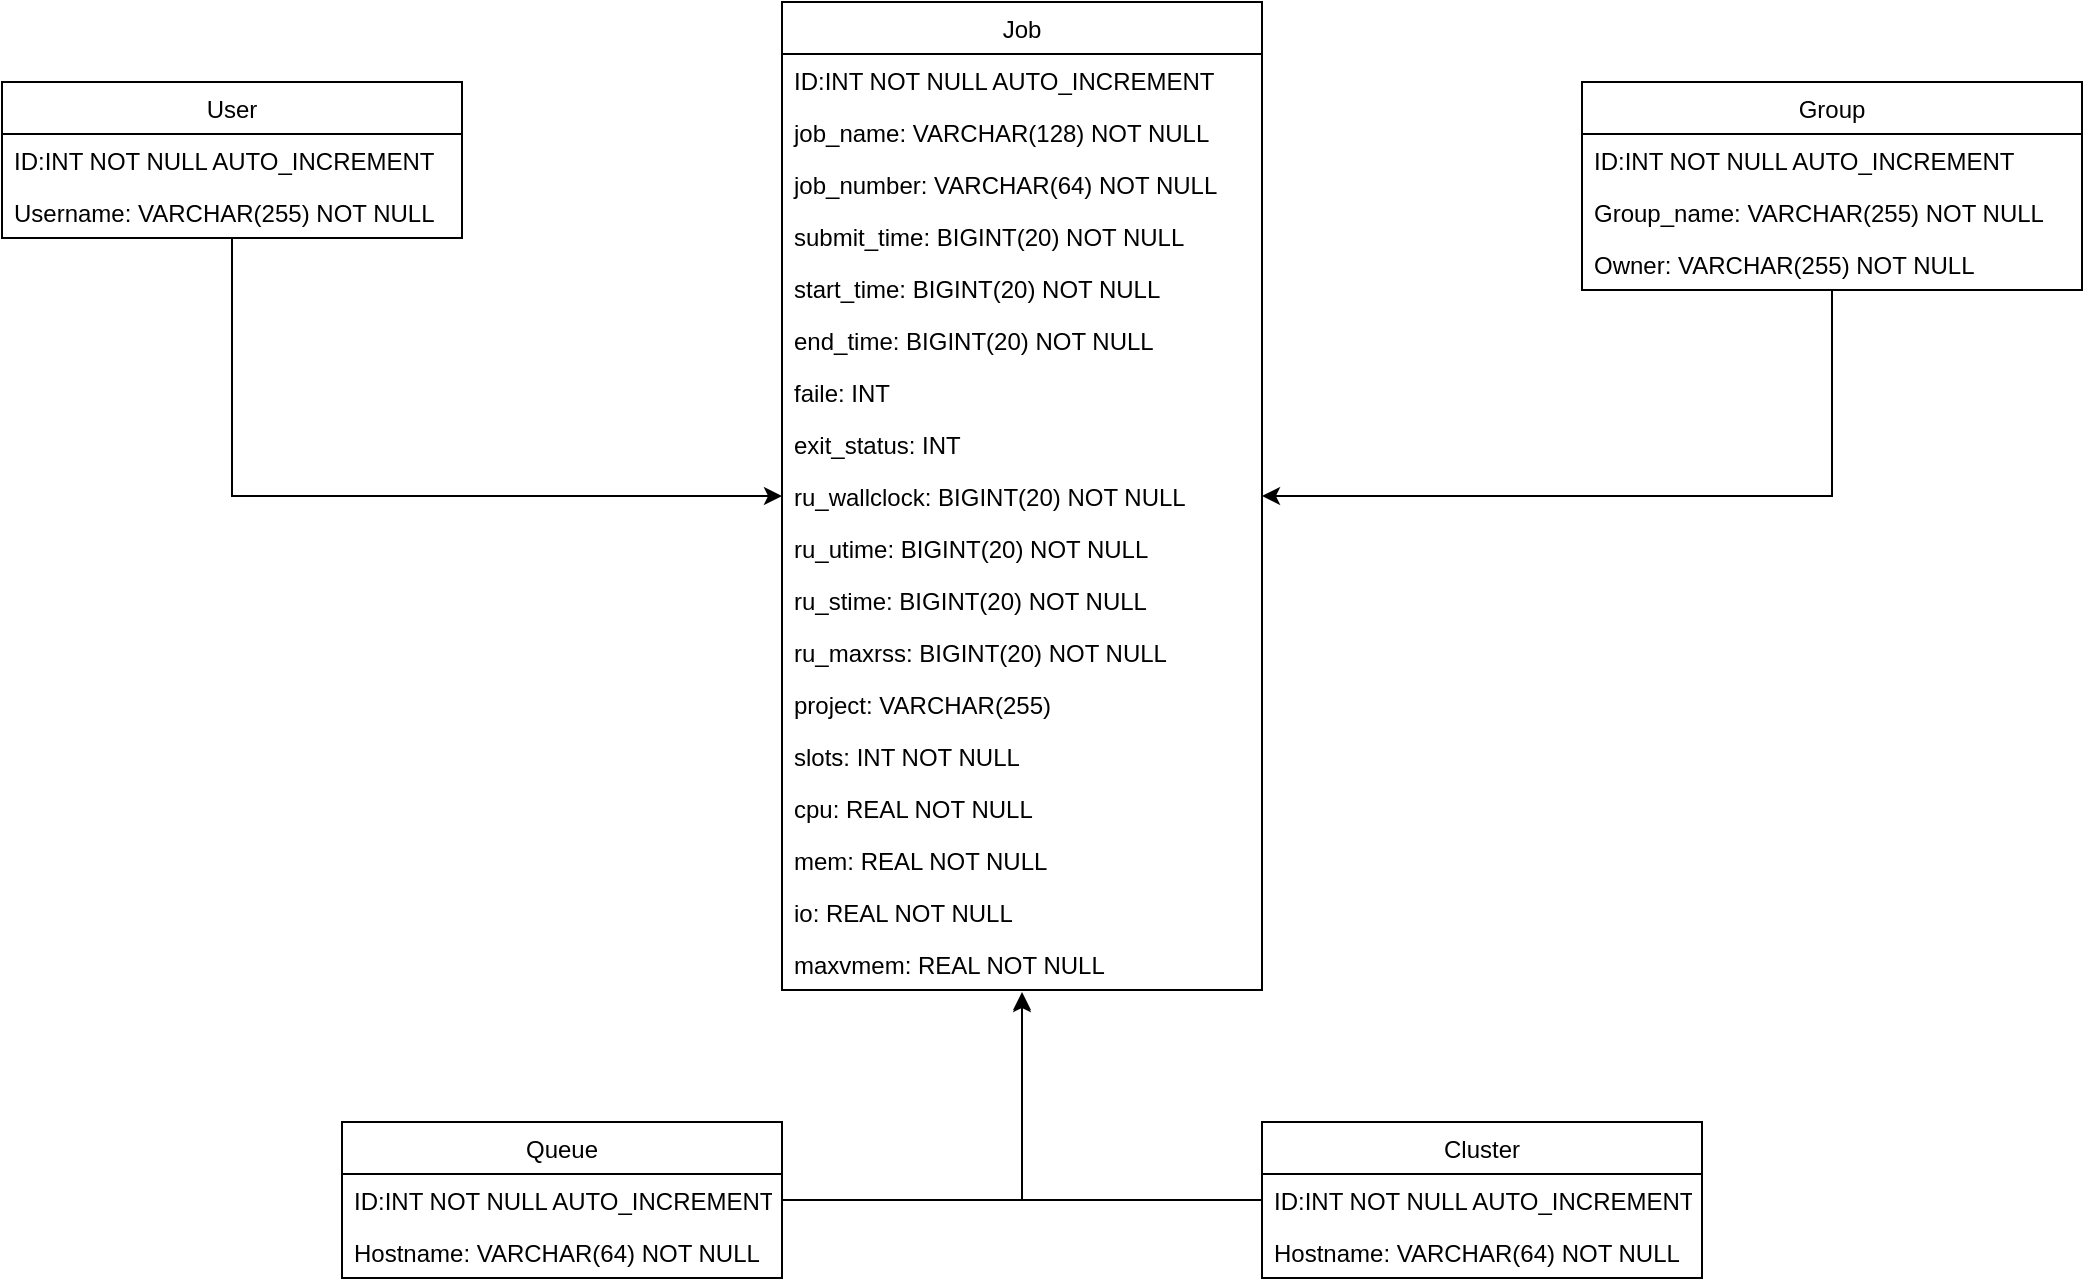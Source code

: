 <mxfile version="14.2.4" type="github">
  <diagram name="Page-1" id="e7e014a7-5840-1c2e-5031-d8a46d1fe8dd">
    <mxGraphModel dx="1422" dy="791" grid="1" gridSize="10" guides="1" tooltips="1" connect="1" arrows="1" fold="1" page="1" pageScale="1" pageWidth="1169" pageHeight="826" background="#ffffff" math="0" shadow="0">
      <root>
        <mxCell id="0" />
        <mxCell id="1" parent="0" />
        <mxCell id="5ePowHYOYD9ucS5NQ5Tp-41" value="Job" style="swimlane;fontStyle=0;childLayout=stackLayout;horizontal=1;startSize=26;fillColor=none;horizontalStack=0;resizeParent=1;resizeParentMax=0;resizeLast=0;collapsible=1;marginBottom=0;" vertex="1" parent="1">
          <mxGeometry x="480" y="120" width="240" height="494" as="geometry">
            <mxRectangle x="520" y="210" width="100" height="26" as="alternateBounds" />
          </mxGeometry>
        </mxCell>
        <mxCell id="5ePowHYOYD9ucS5NQ5Tp-42" value="ID:INT NOT NULL AUTO_INCREMENT" style="text;strokeColor=none;fillColor=none;align=left;verticalAlign=top;spacingLeft=4;spacingRight=4;overflow=hidden;rotatable=0;points=[[0,0.5],[1,0.5]];portConstraint=eastwest;" vertex="1" parent="5ePowHYOYD9ucS5NQ5Tp-41">
          <mxGeometry y="26" width="240" height="26" as="geometry" />
        </mxCell>
        <mxCell id="5ePowHYOYD9ucS5NQ5Tp-43" value="job_name: VARCHAR(128) NOT NULL " style="text;strokeColor=none;fillColor=none;align=left;verticalAlign=top;spacingLeft=4;spacingRight=4;overflow=hidden;rotatable=0;points=[[0,0.5],[1,0.5]];portConstraint=eastwest;" vertex="1" parent="5ePowHYOYD9ucS5NQ5Tp-41">
          <mxGeometry y="52" width="240" height="26" as="geometry" />
        </mxCell>
        <mxCell id="5ePowHYOYD9ucS5NQ5Tp-44" value="job_number: VARCHAR(64) NOT NULL " style="text;strokeColor=none;fillColor=none;align=left;verticalAlign=top;spacingLeft=4;spacingRight=4;overflow=hidden;rotatable=0;points=[[0,0.5],[1,0.5]];portConstraint=eastwest;" vertex="1" parent="5ePowHYOYD9ucS5NQ5Tp-41">
          <mxGeometry y="78" width="240" height="26" as="geometry" />
        </mxCell>
        <mxCell id="5ePowHYOYD9ucS5NQ5Tp-50" value="submit_time: BIGINT(20) NOT NULL " style="text;strokeColor=none;fillColor=none;align=left;verticalAlign=top;spacingLeft=4;spacingRight=4;overflow=hidden;rotatable=0;points=[[0,0.5],[1,0.5]];portConstraint=eastwest;" vertex="1" parent="5ePowHYOYD9ucS5NQ5Tp-41">
          <mxGeometry y="104" width="240" height="26" as="geometry" />
        </mxCell>
        <mxCell id="5ePowHYOYD9ucS5NQ5Tp-51" value="start_time: BIGINT(20) NOT NULL " style="text;strokeColor=none;fillColor=none;align=left;verticalAlign=top;spacingLeft=4;spacingRight=4;overflow=hidden;rotatable=0;points=[[0,0.5],[1,0.5]];portConstraint=eastwest;" vertex="1" parent="5ePowHYOYD9ucS5NQ5Tp-41">
          <mxGeometry y="130" width="240" height="26" as="geometry" />
        </mxCell>
        <mxCell id="5ePowHYOYD9ucS5NQ5Tp-55" value="end_time: BIGINT(20) NOT NULL " style="text;strokeColor=none;fillColor=none;align=left;verticalAlign=top;spacingLeft=4;spacingRight=4;overflow=hidden;rotatable=0;points=[[0,0.5],[1,0.5]];portConstraint=eastwest;" vertex="1" parent="5ePowHYOYD9ucS5NQ5Tp-41">
          <mxGeometry y="156" width="240" height="26" as="geometry" />
        </mxCell>
        <mxCell id="5ePowHYOYD9ucS5NQ5Tp-56" value="faile: INT" style="text;strokeColor=none;fillColor=none;align=left;verticalAlign=top;spacingLeft=4;spacingRight=4;overflow=hidden;rotatable=0;points=[[0,0.5],[1,0.5]];portConstraint=eastwest;" vertex="1" parent="5ePowHYOYD9ucS5NQ5Tp-41">
          <mxGeometry y="182" width="240" height="26" as="geometry" />
        </mxCell>
        <mxCell id="5ePowHYOYD9ucS5NQ5Tp-54" value="exit_status: INT " style="text;strokeColor=none;fillColor=none;align=left;verticalAlign=top;spacingLeft=4;spacingRight=4;overflow=hidden;rotatable=0;points=[[0,0.5],[1,0.5]];portConstraint=eastwest;" vertex="1" parent="5ePowHYOYD9ucS5NQ5Tp-41">
          <mxGeometry y="208" width="240" height="26" as="geometry" />
        </mxCell>
        <mxCell id="5ePowHYOYD9ucS5NQ5Tp-53" value="ru_wallclock: BIGINT(20) NOT NULL" style="text;strokeColor=none;fillColor=none;align=left;verticalAlign=top;spacingLeft=4;spacingRight=4;overflow=hidden;rotatable=0;points=[[0,0.5],[1,0.5]];portConstraint=eastwest;" vertex="1" parent="5ePowHYOYD9ucS5NQ5Tp-41">
          <mxGeometry y="234" width="240" height="26" as="geometry" />
        </mxCell>
        <mxCell id="5ePowHYOYD9ucS5NQ5Tp-57" value="ru_utime: BIGINT(20) NOT NULL " style="text;strokeColor=none;fillColor=none;align=left;verticalAlign=top;spacingLeft=4;spacingRight=4;overflow=hidden;rotatable=0;points=[[0,0.5],[1,0.5]];portConstraint=eastwest;" vertex="1" parent="5ePowHYOYD9ucS5NQ5Tp-41">
          <mxGeometry y="260" width="240" height="26" as="geometry" />
        </mxCell>
        <mxCell id="5ePowHYOYD9ucS5NQ5Tp-59" value="ru_stime: BIGINT(20) NOT NULL " style="text;strokeColor=none;fillColor=none;align=left;verticalAlign=top;spacingLeft=4;spacingRight=4;overflow=hidden;rotatable=0;points=[[0,0.5],[1,0.5]];portConstraint=eastwest;" vertex="1" parent="5ePowHYOYD9ucS5NQ5Tp-41">
          <mxGeometry y="286" width="240" height="26" as="geometry" />
        </mxCell>
        <mxCell id="5ePowHYOYD9ucS5NQ5Tp-62" value="ru_maxrss: BIGINT(20) NOT NULL " style="text;strokeColor=none;fillColor=none;align=left;verticalAlign=top;spacingLeft=4;spacingRight=4;overflow=hidden;rotatable=0;points=[[0,0.5],[1,0.5]];portConstraint=eastwest;" vertex="1" parent="5ePowHYOYD9ucS5NQ5Tp-41">
          <mxGeometry y="312" width="240" height="26" as="geometry" />
        </mxCell>
        <mxCell id="5ePowHYOYD9ucS5NQ5Tp-65" value="project: VARCHAR(255) " style="text;strokeColor=none;fillColor=none;align=left;verticalAlign=top;spacingLeft=4;spacingRight=4;overflow=hidden;rotatable=0;points=[[0,0.5],[1,0.5]];portConstraint=eastwest;" vertex="1" parent="5ePowHYOYD9ucS5NQ5Tp-41">
          <mxGeometry y="338" width="240" height="26" as="geometry" />
        </mxCell>
        <mxCell id="5ePowHYOYD9ucS5NQ5Tp-66" value="slots: INT NOT NULL " style="text;strokeColor=none;fillColor=none;align=left;verticalAlign=top;spacingLeft=4;spacingRight=4;overflow=hidden;rotatable=0;points=[[0,0.5],[1,0.5]];portConstraint=eastwest;" vertex="1" parent="5ePowHYOYD9ucS5NQ5Tp-41">
          <mxGeometry y="364" width="240" height="26" as="geometry" />
        </mxCell>
        <mxCell id="5ePowHYOYD9ucS5NQ5Tp-64" value="cpu: REAL NOT NULL " style="text;strokeColor=none;fillColor=none;align=left;verticalAlign=top;spacingLeft=4;spacingRight=4;overflow=hidden;rotatable=0;points=[[0,0.5],[1,0.5]];portConstraint=eastwest;" vertex="1" parent="5ePowHYOYD9ucS5NQ5Tp-41">
          <mxGeometry y="390" width="240" height="26" as="geometry" />
        </mxCell>
        <mxCell id="5ePowHYOYD9ucS5NQ5Tp-63" value="mem: REAL NOT NULL&#xa; " style="text;strokeColor=none;fillColor=none;align=left;verticalAlign=top;spacingLeft=4;spacingRight=4;overflow=hidden;rotatable=0;points=[[0,0.5],[1,0.5]];portConstraint=eastwest;" vertex="1" parent="5ePowHYOYD9ucS5NQ5Tp-41">
          <mxGeometry y="416" width="240" height="26" as="geometry" />
        </mxCell>
        <mxCell id="5ePowHYOYD9ucS5NQ5Tp-61" value="io: REAL NOT NULL " style="text;strokeColor=none;fillColor=none;align=left;verticalAlign=top;spacingLeft=4;spacingRight=4;overflow=hidden;rotatable=0;points=[[0,0.5],[1,0.5]];portConstraint=eastwest;" vertex="1" parent="5ePowHYOYD9ucS5NQ5Tp-41">
          <mxGeometry y="442" width="240" height="26" as="geometry" />
        </mxCell>
        <mxCell id="5ePowHYOYD9ucS5NQ5Tp-60" value="maxvmem: REAL NOT NULL " style="text;strokeColor=none;fillColor=none;align=left;verticalAlign=top;spacingLeft=4;spacingRight=4;overflow=hidden;rotatable=0;points=[[0,0.5],[1,0.5]];portConstraint=eastwest;" vertex="1" parent="5ePowHYOYD9ucS5NQ5Tp-41">
          <mxGeometry y="468" width="240" height="26" as="geometry" />
        </mxCell>
        <mxCell id="5ePowHYOYD9ucS5NQ5Tp-87" style="edgeStyle=orthogonalEdgeStyle;rounded=0;orthogonalLoop=1;jettySize=auto;html=1;entryX=0;entryY=0.5;entryDx=0;entryDy=0;" edge="1" parent="1" source="5ePowHYOYD9ucS5NQ5Tp-67" target="5ePowHYOYD9ucS5NQ5Tp-53">
          <mxGeometry relative="1" as="geometry" />
        </mxCell>
        <mxCell id="5ePowHYOYD9ucS5NQ5Tp-67" value="User" style="swimlane;fontStyle=0;childLayout=stackLayout;horizontal=1;startSize=26;fillColor=none;horizontalStack=0;resizeParent=1;resizeParentMax=0;resizeLast=0;collapsible=1;marginBottom=0;" vertex="1" parent="1">
          <mxGeometry x="90" y="160" width="230" height="78" as="geometry" />
        </mxCell>
        <mxCell id="5ePowHYOYD9ucS5NQ5Tp-68" value="ID:INT NOT NULL AUTO_INCREMENT" style="text;strokeColor=none;fillColor=none;align=left;verticalAlign=top;spacingLeft=4;spacingRight=4;overflow=hidden;rotatable=0;points=[[0,0.5],[1,0.5]];portConstraint=eastwest;" vertex="1" parent="5ePowHYOYD9ucS5NQ5Tp-67">
          <mxGeometry y="26" width="230" height="26" as="geometry" />
        </mxCell>
        <mxCell id="5ePowHYOYD9ucS5NQ5Tp-70" value="Username: VARCHAR(255) NOT NULL " style="text;strokeColor=none;fillColor=none;align=left;verticalAlign=top;spacingLeft=4;spacingRight=4;overflow=hidden;rotatable=0;points=[[0,0.5],[1,0.5]];portConstraint=eastwest;" vertex="1" parent="5ePowHYOYD9ucS5NQ5Tp-67">
          <mxGeometry y="52" width="230" height="26" as="geometry" />
        </mxCell>
        <mxCell id="5ePowHYOYD9ucS5NQ5Tp-86" style="edgeStyle=orthogonalEdgeStyle;rounded=0;orthogonalLoop=1;jettySize=auto;html=1;entryX=1;entryY=0.5;entryDx=0;entryDy=0;" edge="1" parent="1" source="5ePowHYOYD9ucS5NQ5Tp-71" target="5ePowHYOYD9ucS5NQ5Tp-53">
          <mxGeometry relative="1" as="geometry" />
        </mxCell>
        <mxCell id="5ePowHYOYD9ucS5NQ5Tp-71" value="Group" style="swimlane;fontStyle=0;childLayout=stackLayout;horizontal=1;startSize=26;fillColor=none;horizontalStack=0;resizeParent=1;resizeParentMax=0;resizeLast=0;collapsible=1;marginBottom=0;" vertex="1" parent="1">
          <mxGeometry x="880" y="160" width="250" height="104" as="geometry" />
        </mxCell>
        <mxCell id="5ePowHYOYD9ucS5NQ5Tp-83" value="ID:INT NOT NULL AUTO_INCREMENT" style="text;strokeColor=none;fillColor=none;align=left;verticalAlign=top;spacingLeft=4;spacingRight=4;overflow=hidden;rotatable=0;points=[[0,0.5],[1,0.5]];portConstraint=eastwest;" vertex="1" parent="5ePowHYOYD9ucS5NQ5Tp-71">
          <mxGeometry y="26" width="250" height="26" as="geometry" />
        </mxCell>
        <mxCell id="5ePowHYOYD9ucS5NQ5Tp-72" value="Group_name: VARCHAR(255) NOT NULL " style="text;strokeColor=none;fillColor=none;align=left;verticalAlign=top;spacingLeft=4;spacingRight=4;overflow=hidden;rotatable=0;points=[[0,0.5],[1,0.5]];portConstraint=eastwest;" vertex="1" parent="5ePowHYOYD9ucS5NQ5Tp-71">
          <mxGeometry y="52" width="250" height="26" as="geometry" />
        </mxCell>
        <mxCell id="5ePowHYOYD9ucS5NQ5Tp-73" value="Owner: VARCHAR(255) NOT NULL " style="text;strokeColor=none;fillColor=none;align=left;verticalAlign=top;spacingLeft=4;spacingRight=4;overflow=hidden;rotatable=0;points=[[0,0.5],[1,0.5]];portConstraint=eastwest;" vertex="1" parent="5ePowHYOYD9ucS5NQ5Tp-71">
          <mxGeometry y="78" width="250" height="26" as="geometry" />
        </mxCell>
        <mxCell id="5ePowHYOYD9ucS5NQ5Tp-75" value="Queue" style="swimlane;fontStyle=0;childLayout=stackLayout;horizontal=1;startSize=26;fillColor=none;horizontalStack=0;resizeParent=1;resizeParentMax=0;resizeLast=0;collapsible=1;marginBottom=0;" vertex="1" parent="1">
          <mxGeometry x="260" y="680" width="220" height="78" as="geometry" />
        </mxCell>
        <mxCell id="5ePowHYOYD9ucS5NQ5Tp-84" value="ID:INT NOT NULL AUTO_INCREMENT" style="text;strokeColor=none;fillColor=none;align=left;verticalAlign=top;spacingLeft=4;spacingRight=4;overflow=hidden;rotatable=0;points=[[0,0.5],[1,0.5]];portConstraint=eastwest;" vertex="1" parent="5ePowHYOYD9ucS5NQ5Tp-75">
          <mxGeometry y="26" width="220" height="26" as="geometry" />
        </mxCell>
        <mxCell id="5ePowHYOYD9ucS5NQ5Tp-77" value="Hostname: VARCHAR(64) NOT NULL" style="text;strokeColor=none;fillColor=none;align=left;verticalAlign=top;spacingLeft=4;spacingRight=4;overflow=hidden;rotatable=0;points=[[0,0.5],[1,0.5]];portConstraint=eastwest;" vertex="1" parent="5ePowHYOYD9ucS5NQ5Tp-75">
          <mxGeometry y="52" width="220" height="26" as="geometry" />
        </mxCell>
        <mxCell id="5ePowHYOYD9ucS5NQ5Tp-79" value="Cluster" style="swimlane;fontStyle=0;childLayout=stackLayout;horizontal=1;startSize=26;fillColor=none;horizontalStack=0;resizeParent=1;resizeParentMax=0;resizeLast=0;collapsible=1;marginBottom=0;" vertex="1" parent="1">
          <mxGeometry x="720" y="680" width="220" height="78" as="geometry" />
        </mxCell>
        <mxCell id="5ePowHYOYD9ucS5NQ5Tp-85" value="ID:INT NOT NULL AUTO_INCREMENT" style="text;strokeColor=none;fillColor=none;align=left;verticalAlign=top;spacingLeft=4;spacingRight=4;overflow=hidden;rotatable=0;points=[[0,0.5],[1,0.5]];portConstraint=eastwest;" vertex="1" parent="5ePowHYOYD9ucS5NQ5Tp-79">
          <mxGeometry y="26" width="220" height="26" as="geometry" />
        </mxCell>
        <mxCell id="5ePowHYOYD9ucS5NQ5Tp-80" value="Hostname: VARCHAR(64) NOT NULL" style="text;strokeColor=none;fillColor=none;align=left;verticalAlign=top;spacingLeft=4;spacingRight=4;overflow=hidden;rotatable=0;points=[[0,0.5],[1,0.5]];portConstraint=eastwest;" vertex="1" parent="5ePowHYOYD9ucS5NQ5Tp-79">
          <mxGeometry y="52" width="220" height="26" as="geometry" />
        </mxCell>
        <mxCell id="5ePowHYOYD9ucS5NQ5Tp-88" style="edgeStyle=orthogonalEdgeStyle;rounded=0;orthogonalLoop=1;jettySize=auto;html=1;" edge="1" parent="1" source="5ePowHYOYD9ucS5NQ5Tp-84">
          <mxGeometry relative="1" as="geometry">
            <mxPoint x="600" y="615" as="targetPoint" />
            <Array as="points">
              <mxPoint x="600" y="719" />
              <mxPoint x="600" y="615" />
            </Array>
          </mxGeometry>
        </mxCell>
        <mxCell id="5ePowHYOYD9ucS5NQ5Tp-89" style="edgeStyle=orthogonalEdgeStyle;rounded=0;orthogonalLoop=1;jettySize=auto;html=1;entryX=0.5;entryY=1.077;entryDx=0;entryDy=0;entryPerimeter=0;" edge="1" parent="1" source="5ePowHYOYD9ucS5NQ5Tp-85" target="5ePowHYOYD9ucS5NQ5Tp-60">
          <mxGeometry relative="1" as="geometry">
            <mxPoint x="600" y="719" as="targetPoint" />
            <Array as="points">
              <mxPoint x="600" y="719" />
            </Array>
          </mxGeometry>
        </mxCell>
      </root>
    </mxGraphModel>
  </diagram>
</mxfile>
